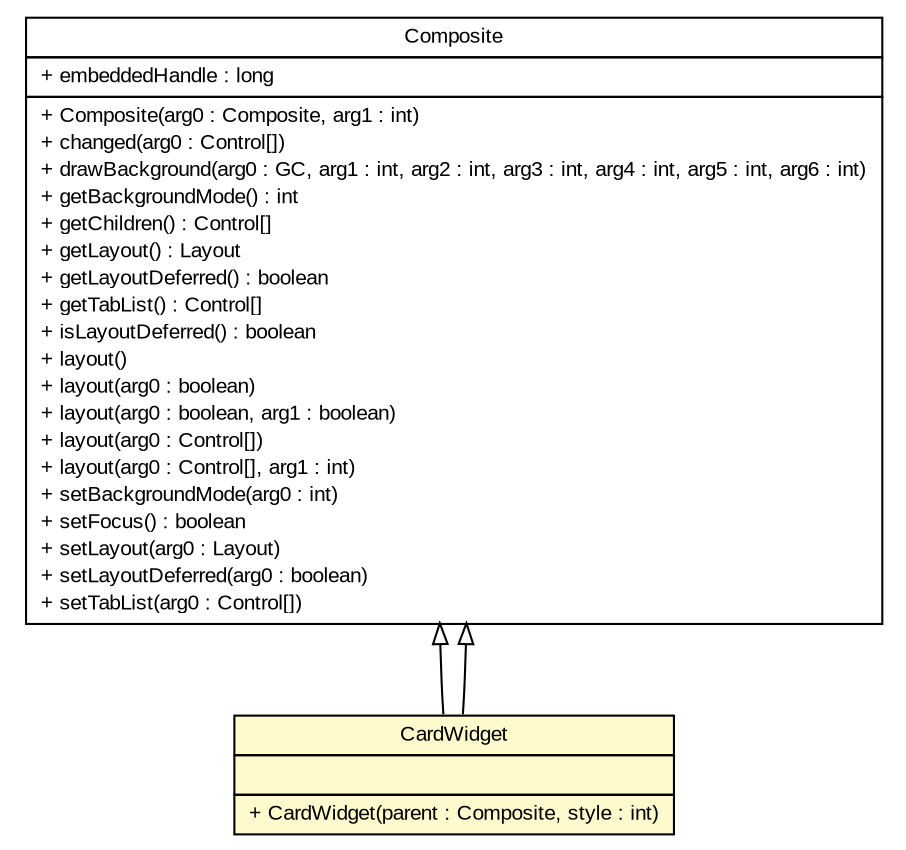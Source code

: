 #!/usr/local/bin/dot
#
# Class diagram 
# Generated by UMLGraph version R5_6-24-gf6e263 (http://www.umlgraph.org/)
#

digraph G {
	edge [fontname="arial",fontsize=10,labelfontname="arial",labelfontsize=10];
	node [fontname="arial",fontsize=10,shape=plaintext];
	nodesep=0.25;
	ranksep=0.5;
	// gov.sandia.cf.parts.widgets.CardWidget
	c59058 [label=<<table title="gov.sandia.cf.parts.widgets.CardWidget" border="0" cellborder="1" cellspacing="0" cellpadding="2" port="p" bgcolor="lemonChiffon" href="./CardWidget.html">
		<tr><td><table border="0" cellspacing="0" cellpadding="1">
<tr><td align="center" balign="center"> CardWidget </td></tr>
		</table></td></tr>
		<tr><td><table border="0" cellspacing="0" cellpadding="1">
<tr><td align="left" balign="left">  </td></tr>
		</table></td></tr>
		<tr><td><table border="0" cellspacing="0" cellpadding="1">
<tr><td align="left" balign="left"> + CardWidget(parent : Composite, style : int) </td></tr>
		</table></td></tr>
		</table>>, URL="./CardWidget.html", fontname="arial", fontcolor="black", fontsize=10.0];
	//gov.sandia.cf.parts.widgets.CardWidget extends org.eclipse.swt.widgets.Composite
	c59124:p -> c59058:p [dir=back,arrowtail=empty];
	//gov.sandia.cf.parts.widgets.CardWidget extends org.eclipse.swt.widgets.Composite
	c59124:p -> c59058:p [dir=back,arrowtail=empty];
	// org.eclipse.swt.widgets.Composite
	c59124 [label=<<table title="org.eclipse.swt.widgets.Composite" border="0" cellborder="1" cellspacing="0" cellpadding="2" port="p" href="http://java.sun.com/j2se/1.4.2/docs/api/org/eclipse/swt/widgets/Composite.html">
		<tr><td><table border="0" cellspacing="0" cellpadding="1">
<tr><td align="center" balign="center"> Composite </td></tr>
		</table></td></tr>
		<tr><td><table border="0" cellspacing="0" cellpadding="1">
<tr><td align="left" balign="left"> + embeddedHandle : long </td></tr>
		</table></td></tr>
		<tr><td><table border="0" cellspacing="0" cellpadding="1">
<tr><td align="left" balign="left"> + Composite(arg0 : Composite, arg1 : int) </td></tr>
<tr><td align="left" balign="left"> + changed(arg0 : Control[]) </td></tr>
<tr><td align="left" balign="left"> + drawBackground(arg0 : GC, arg1 : int, arg2 : int, arg3 : int, arg4 : int, arg5 : int, arg6 : int) </td></tr>
<tr><td align="left" balign="left"> + getBackgroundMode() : int </td></tr>
<tr><td align="left" balign="left"> + getChildren() : Control[] </td></tr>
<tr><td align="left" balign="left"> + getLayout() : Layout </td></tr>
<tr><td align="left" balign="left"> + getLayoutDeferred() : boolean </td></tr>
<tr><td align="left" balign="left"> + getTabList() : Control[] </td></tr>
<tr><td align="left" balign="left"> + isLayoutDeferred() : boolean </td></tr>
<tr><td align="left" balign="left"> + layout() </td></tr>
<tr><td align="left" balign="left"> + layout(arg0 : boolean) </td></tr>
<tr><td align="left" balign="left"> + layout(arg0 : boolean, arg1 : boolean) </td></tr>
<tr><td align="left" balign="left"> + layout(arg0 : Control[]) </td></tr>
<tr><td align="left" balign="left"> + layout(arg0 : Control[], arg1 : int) </td></tr>
<tr><td align="left" balign="left"> + setBackgroundMode(arg0 : int) </td></tr>
<tr><td align="left" balign="left"> + setFocus() : boolean </td></tr>
<tr><td align="left" balign="left"> + setLayout(arg0 : Layout) </td></tr>
<tr><td align="left" balign="left"> + setLayoutDeferred(arg0 : boolean) </td></tr>
<tr><td align="left" balign="left"> + setTabList(arg0 : Control[]) </td></tr>
		</table></td></tr>
		</table>>, URL="http://java.sun.com/j2se/1.4.2/docs/api/org/eclipse/swt/widgets/Composite.html", fontname="arial", fontcolor="black", fontsize=10.0];
}

